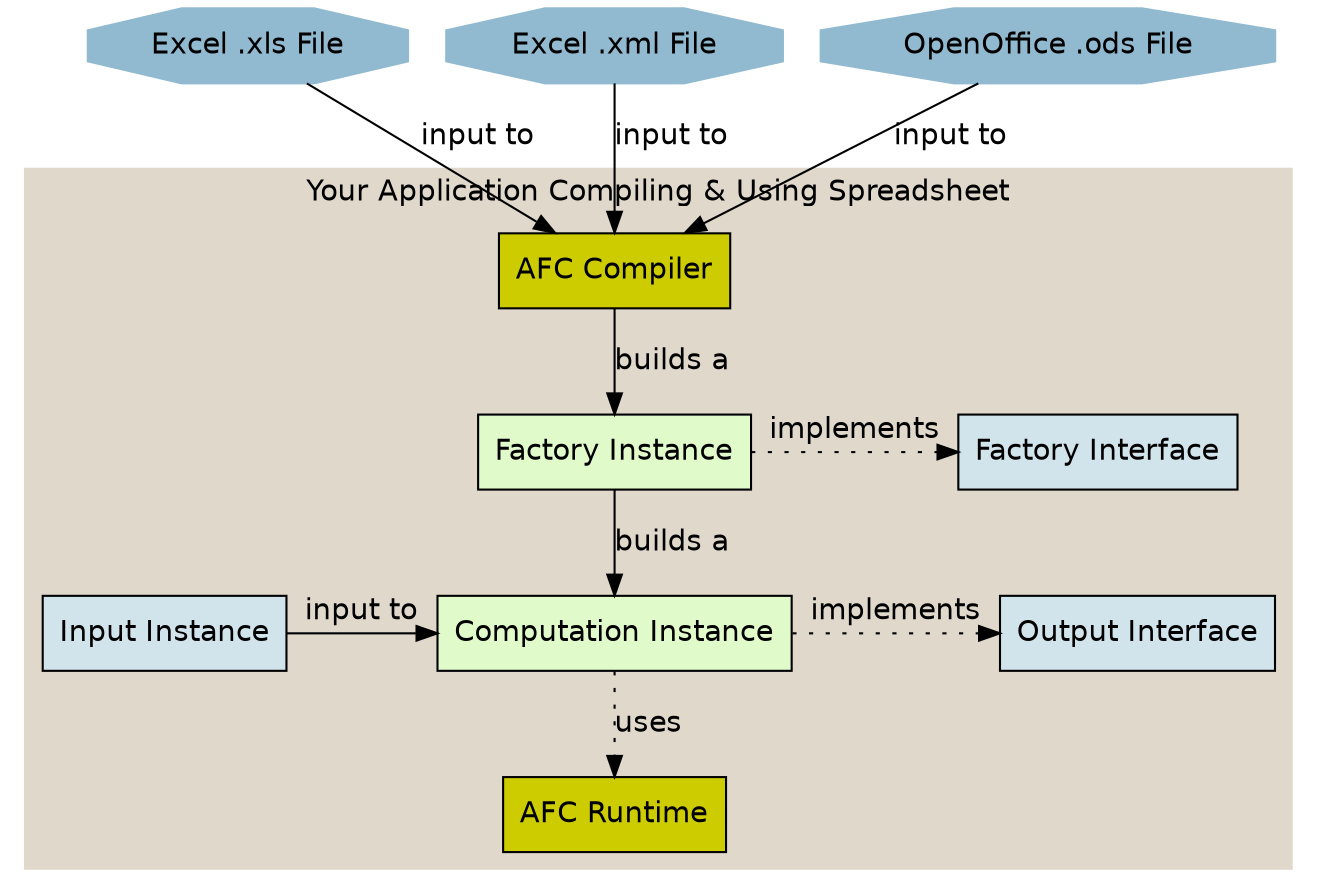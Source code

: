 digraph "AFC Usage" {
	fontname = "Helvetica";

	node [ shape = box, fontname = "Helvetica" ];
	edge [ fontname = "Helvetica" ];
	
	subgraph input {
		
		{ node [style = filled, color = "#91BAD0" ];
		xls [ label = "Excel .xls File", shape=octagon ];
		xml [ label = "Excel .xml File", shape=octagon ];
		ods [ label = "OpenOffice .ods File", shape=octagon ];
		}
	}
	
	subgraph cluster_runtime {
		label = "Your Application Compiling & Using Spreadsheet";
		style = filled;
		color = "#DFD8CB";

		{ node [ style = filled, fillcolor = "#CCCC00" ];
		comp [ label = "AFC Compiler" ];
		run [ label = "AFC Runtime" ];
		}
		
		{ node [ style = filled, fillcolor = "#E1FAC9" ];
		bcfact [ label = "Factory Instance" ];
		calc [ label = "Computation Instance" ];
		}

		{ node [ style = filled, fillcolor = "#D1E3EB" ];
		inp [ label = "Input Instance" ];
		outp [ label = "Output Interface" ];
		fact [ label = "Factory Interface" ];
		}
				
		{ rank = same; bcfact; fact; }
		{ rank = same; calc; inp; outp; }
	}

	{ edge [ label = "input to" ];
	xls -> comp;
	xml -> comp;
	ods -> comp;
	inp -> calc;
	}
	
	{ edge [ label = "builds a" ];
	comp -> bcfact -> calc;
	}

	{ edge [ label = "implements", style=dotted ];
	calc -> outp;
	bcfact -> fact;
	}

	{ edge [ style = dotted, label = "uses" ];
	calc -> run;
	}

}
